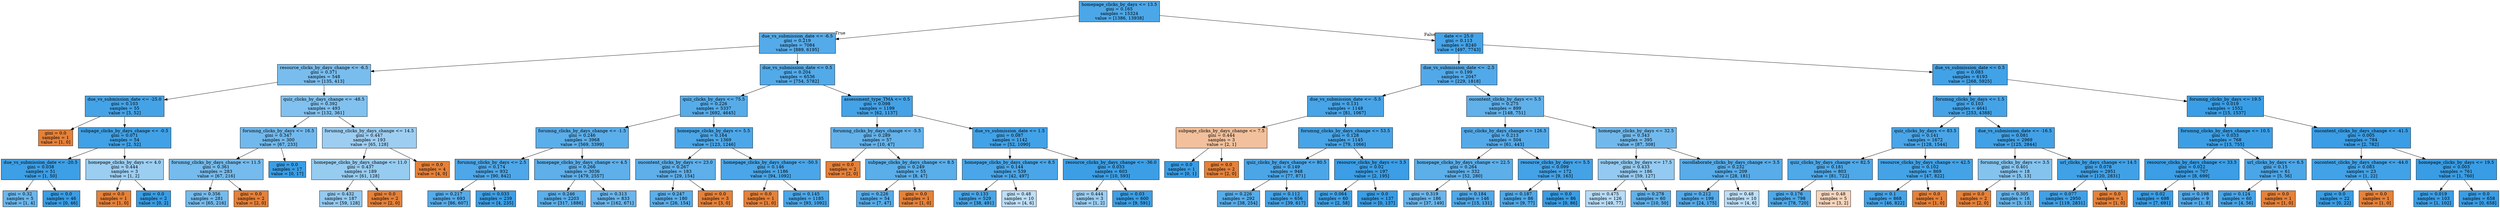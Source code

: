 digraph Tree {
node [shape=box, style="filled", color="black"] ;
0 [label="homepage_clicks_by_days <= 13.5\ngini = 0.165\nsamples = 15324\nvalue = [1386, 13938]", fillcolor="#399de5e6"] ;
1 [label="due_vs_submission_date <= -6.5\ngini = 0.219\nsamples = 7084\nvalue = [889, 6195]", fillcolor="#399de5da"] ;
0 -> 1 [labeldistance=2.5, labelangle=45, headlabel="True"] ;
2 [label="resource_clicks_by_days_change <= -6.5\ngini = 0.371\nsamples = 548\nvalue = [135, 413]", fillcolor="#399de5ac"] ;
1 -> 2 ;
3 [label="due_vs_submission_date <= -25.0\ngini = 0.103\nsamples = 55\nvalue = [3, 52]", fillcolor="#399de5f0"] ;
2 -> 3 ;
4 [label="gini = 0.0\nsamples = 1\nvalue = [1, 0]", fillcolor="#e58139ff"] ;
3 -> 4 ;
5 [label="subpage_clicks_by_days_change <= -0.5\ngini = 0.071\nsamples = 54\nvalue = [2, 52]", fillcolor="#399de5f5"] ;
3 -> 5 ;
6 [label="due_vs_submission_date <= -20.5\ngini = 0.038\nsamples = 51\nvalue = [1, 50]", fillcolor="#399de5fa"] ;
5 -> 6 ;
7 [label="gini = 0.32\nsamples = 5\nvalue = [1, 4]", fillcolor="#399de5bf"] ;
6 -> 7 ;
8 [label="gini = 0.0\nsamples = 46\nvalue = [0, 46]", fillcolor="#399de5ff"] ;
6 -> 8 ;
9 [label="homepage_clicks_by_days <= 4.0\ngini = 0.444\nsamples = 3\nvalue = [1, 2]", fillcolor="#399de57f"] ;
5 -> 9 ;
10 [label="gini = 0.0\nsamples = 1\nvalue = [1, 0]", fillcolor="#e58139ff"] ;
9 -> 10 ;
11 [label="gini = 0.0\nsamples = 2\nvalue = [0, 2]", fillcolor="#399de5ff"] ;
9 -> 11 ;
12 [label="quiz_clicks_by_days_change <= -48.5\ngini = 0.392\nsamples = 493\nvalue = [132, 361]", fillcolor="#399de5a2"] ;
2 -> 12 ;
13 [label="forumng_clicks_by_days <= 16.5\ngini = 0.347\nsamples = 300\nvalue = [67, 233]", fillcolor="#399de5b6"] ;
12 -> 13 ;
14 [label="forumng_clicks_by_days_change <= 11.5\ngini = 0.361\nsamples = 283\nvalue = [67, 216]", fillcolor="#399de5b0"] ;
13 -> 14 ;
15 [label="gini = 0.356\nsamples = 281\nvalue = [65, 216]", fillcolor="#399de5b2"] ;
14 -> 15 ;
16 [label="gini = 0.0\nsamples = 2\nvalue = [2, 0]", fillcolor="#e58139ff"] ;
14 -> 16 ;
17 [label="gini = 0.0\nsamples = 17\nvalue = [0, 17]", fillcolor="#399de5ff"] ;
13 -> 17 ;
18 [label="forumng_clicks_by_days_change <= 14.5\ngini = 0.447\nsamples = 193\nvalue = [65, 128]", fillcolor="#399de57e"] ;
12 -> 18 ;
19 [label="homepage_clicks_by_days_change <= 11.0\ngini = 0.437\nsamples = 189\nvalue = [61, 128]", fillcolor="#399de585"] ;
18 -> 19 ;
20 [label="gini = 0.432\nsamples = 187\nvalue = [59, 128]", fillcolor="#399de589"] ;
19 -> 20 ;
21 [label="gini = 0.0\nsamples = 2\nvalue = [2, 0]", fillcolor="#e58139ff"] ;
19 -> 21 ;
22 [label="gini = 0.0\nsamples = 4\nvalue = [4, 0]", fillcolor="#e58139ff"] ;
18 -> 22 ;
23 [label="due_vs_submission_date <= 0.5\ngini = 0.204\nsamples = 6536\nvalue = [754, 5782]", fillcolor="#399de5de"] ;
1 -> 23 ;
24 [label="quiz_clicks_by_days <= 75.5\ngini = 0.226\nsamples = 5337\nvalue = [692, 4645]", fillcolor="#399de5d9"] ;
23 -> 24 ;
25 [label="forumng_clicks_by_days_change <= -1.5\ngini = 0.246\nsamples = 3968\nvalue = [569, 3399]", fillcolor="#399de5d4"] ;
24 -> 25 ;
26 [label="forumng_clicks_by_days <= 2.5\ngini = 0.174\nsamples = 932\nvalue = [90, 842]", fillcolor="#399de5e4"] ;
25 -> 26 ;
27 [label="gini = 0.217\nsamples = 693\nvalue = [86, 607]", fillcolor="#399de5db"] ;
26 -> 27 ;
28 [label="gini = 0.033\nsamples = 239\nvalue = [4, 235]", fillcolor="#399de5fb"] ;
26 -> 28 ;
29 [label="homepage_clicks_by_days_change <= 4.5\ngini = 0.266\nsamples = 3036\nvalue = [479, 2557]", fillcolor="#399de5cf"] ;
25 -> 29 ;
30 [label="gini = 0.246\nsamples = 2203\nvalue = [317, 1886]", fillcolor="#399de5d4"] ;
29 -> 30 ;
31 [label="gini = 0.313\nsamples = 833\nvalue = [162, 671]", fillcolor="#399de5c1"] ;
29 -> 31 ;
32 [label="homepage_clicks_by_days <= 5.5\ngini = 0.164\nsamples = 1369\nvalue = [123, 1246]", fillcolor="#399de5e6"] ;
24 -> 32 ;
33 [label="oucontent_clicks_by_days <= 23.0\ngini = 0.267\nsamples = 183\nvalue = [29, 154]", fillcolor="#399de5cf"] ;
32 -> 33 ;
34 [label="gini = 0.247\nsamples = 180\nvalue = [26, 154]", fillcolor="#399de5d4"] ;
33 -> 34 ;
35 [label="gini = 0.0\nsamples = 3\nvalue = [3, 0]", fillcolor="#e58139ff"] ;
33 -> 35 ;
36 [label="homepage_clicks_by_days_change <= -50.5\ngini = 0.146\nsamples = 1186\nvalue = [94, 1092]", fillcolor="#399de5e9"] ;
32 -> 36 ;
37 [label="gini = 0.0\nsamples = 1\nvalue = [1, 0]", fillcolor="#e58139ff"] ;
36 -> 37 ;
38 [label="gini = 0.145\nsamples = 1185\nvalue = [93, 1092]", fillcolor="#399de5e9"] ;
36 -> 38 ;
39 [label="assessment_type_TMA <= 0.5\ngini = 0.098\nsamples = 1199\nvalue = [62, 1137]", fillcolor="#399de5f1"] ;
23 -> 39 ;
40 [label="forumng_clicks_by_days_change <= -5.5\ngini = 0.289\nsamples = 57\nvalue = [10, 47]", fillcolor="#399de5c9"] ;
39 -> 40 ;
41 [label="gini = 0.0\nsamples = 2\nvalue = [2, 0]", fillcolor="#e58139ff"] ;
40 -> 41 ;
42 [label="subpage_clicks_by_days_change <= 8.5\ngini = 0.249\nsamples = 55\nvalue = [8, 47]", fillcolor="#399de5d4"] ;
40 -> 42 ;
43 [label="gini = 0.226\nsamples = 54\nvalue = [7, 47]", fillcolor="#399de5d9"] ;
42 -> 43 ;
44 [label="gini = 0.0\nsamples = 1\nvalue = [1, 0]", fillcolor="#e58139ff"] ;
42 -> 44 ;
45 [label="due_vs_submission_date <= 1.5\ngini = 0.087\nsamples = 1142\nvalue = [52, 1090]", fillcolor="#399de5f3"] ;
39 -> 45 ;
46 [label="homepage_clicks_by_days_change <= 8.5\ngini = 0.144\nsamples = 539\nvalue = [42, 497]", fillcolor="#399de5e9"] ;
45 -> 46 ;
47 [label="gini = 0.133\nsamples = 529\nvalue = [38, 491]", fillcolor="#399de5eb"] ;
46 -> 47 ;
48 [label="gini = 0.48\nsamples = 10\nvalue = [4, 6]", fillcolor="#399de555"] ;
46 -> 48 ;
49 [label="resource_clicks_by_days_change <= -36.0\ngini = 0.033\nsamples = 603\nvalue = [10, 593]", fillcolor="#399de5fb"] ;
45 -> 49 ;
50 [label="gini = 0.444\nsamples = 3\nvalue = [1, 2]", fillcolor="#399de57f"] ;
49 -> 50 ;
51 [label="gini = 0.03\nsamples = 600\nvalue = [9, 591]", fillcolor="#399de5fb"] ;
49 -> 51 ;
52 [label="date <= 25.0\ngini = 0.113\nsamples = 8240\nvalue = [497, 7743]", fillcolor="#399de5ef"] ;
0 -> 52 [labeldistance=2.5, labelangle=-45, headlabel="False"] ;
53 [label="due_vs_submission_date <= -2.5\ngini = 0.199\nsamples = 2047\nvalue = [229, 1818]", fillcolor="#399de5df"] ;
52 -> 53 ;
54 [label="due_vs_submission_date <= -5.5\ngini = 0.131\nsamples = 1148\nvalue = [81, 1067]", fillcolor="#399de5ec"] ;
53 -> 54 ;
55 [label="subpage_clicks_by_days_change <= 7.5\ngini = 0.444\nsamples = 3\nvalue = [2, 1]", fillcolor="#e581397f"] ;
54 -> 55 ;
56 [label="gini = 0.0\nsamples = 1\nvalue = [0, 1]", fillcolor="#399de5ff"] ;
55 -> 56 ;
57 [label="gini = 0.0\nsamples = 2\nvalue = [2, 0]", fillcolor="#e58139ff"] ;
55 -> 57 ;
58 [label="forumng_clicks_by_days_change <= 53.5\ngini = 0.128\nsamples = 1145\nvalue = [79, 1066]", fillcolor="#399de5ec"] ;
54 -> 58 ;
59 [label="quiz_clicks_by_days_change <= 80.5\ngini = 0.149\nsamples = 948\nvalue = [77, 871]", fillcolor="#399de5e8"] ;
58 -> 59 ;
60 [label="gini = 0.226\nsamples = 292\nvalue = [38, 254]", fillcolor="#399de5d9"] ;
59 -> 60 ;
61 [label="gini = 0.112\nsamples = 656\nvalue = [39, 617]", fillcolor="#399de5ef"] ;
59 -> 61 ;
62 [label="resource_clicks_by_days <= 3.5\ngini = 0.02\nsamples = 197\nvalue = [2, 195]", fillcolor="#399de5fc"] ;
58 -> 62 ;
63 [label="gini = 0.064\nsamples = 60\nvalue = [2, 58]", fillcolor="#399de5f6"] ;
62 -> 63 ;
64 [label="gini = 0.0\nsamples = 137\nvalue = [0, 137]", fillcolor="#399de5ff"] ;
62 -> 64 ;
65 [label="oucontent_clicks_by_days <= 5.5\ngini = 0.275\nsamples = 899\nvalue = [148, 751]", fillcolor="#399de5cd"] ;
53 -> 65 ;
66 [label="quiz_clicks_by_days_change <= 126.5\ngini = 0.213\nsamples = 504\nvalue = [61, 443]", fillcolor="#399de5dc"] ;
65 -> 66 ;
67 [label="homepage_clicks_by_days_change <= 22.5\ngini = 0.264\nsamples = 332\nvalue = [52, 280]", fillcolor="#399de5d0"] ;
66 -> 67 ;
68 [label="gini = 0.319\nsamples = 186\nvalue = [37, 149]", fillcolor="#399de5c0"] ;
67 -> 68 ;
69 [label="gini = 0.184\nsamples = 146\nvalue = [15, 131]", fillcolor="#399de5e2"] ;
67 -> 69 ;
70 [label="resource_clicks_by_days <= 5.5\ngini = 0.099\nsamples = 172\nvalue = [9, 163]", fillcolor="#399de5f1"] ;
66 -> 70 ;
71 [label="gini = 0.187\nsamples = 86\nvalue = [9, 77]", fillcolor="#399de5e1"] ;
70 -> 71 ;
72 [label="gini = 0.0\nsamples = 86\nvalue = [0, 86]", fillcolor="#399de5ff"] ;
70 -> 72 ;
73 [label="homepage_clicks_by_days <= 32.5\ngini = 0.343\nsamples = 395\nvalue = [87, 308]", fillcolor="#399de5b7"] ;
65 -> 73 ;
74 [label="subpage_clicks_by_days <= 17.5\ngini = 0.433\nsamples = 186\nvalue = [59, 127]", fillcolor="#399de589"] ;
73 -> 74 ;
75 [label="gini = 0.475\nsamples = 126\nvalue = [49, 77]", fillcolor="#399de55d"] ;
74 -> 75 ;
76 [label="gini = 0.278\nsamples = 60\nvalue = [10, 50]", fillcolor="#399de5cc"] ;
74 -> 76 ;
77 [label="oucollaborate_clicks_by_days_change <= 3.5\ngini = 0.232\nsamples = 209\nvalue = [28, 181]", fillcolor="#399de5d8"] ;
73 -> 77 ;
78 [label="gini = 0.212\nsamples = 199\nvalue = [24, 175]", fillcolor="#399de5dc"] ;
77 -> 78 ;
79 [label="gini = 0.48\nsamples = 10\nvalue = [4, 6]", fillcolor="#399de555"] ;
77 -> 79 ;
80 [label="due_vs_submission_date <= 0.5\ngini = 0.083\nsamples = 6193\nvalue = [268, 5925]", fillcolor="#399de5f3"] ;
52 -> 80 ;
81 [label="forumng_clicks_by_days <= 1.5\ngini = 0.103\nsamples = 4641\nvalue = [253, 4388]", fillcolor="#399de5f0"] ;
80 -> 81 ;
82 [label="quiz_clicks_by_days <= 83.5\ngini = 0.141\nsamples = 1672\nvalue = [128, 1544]", fillcolor="#399de5ea"] ;
81 -> 82 ;
83 [label="quiz_clicks_by_days_change <= 82.5\ngini = 0.181\nsamples = 803\nvalue = [81, 722]", fillcolor="#399de5e2"] ;
82 -> 83 ;
84 [label="gini = 0.176\nsamples = 798\nvalue = [78, 720]", fillcolor="#399de5e3"] ;
83 -> 84 ;
85 [label="gini = 0.48\nsamples = 5\nvalue = [3, 2]", fillcolor="#e5813955"] ;
83 -> 85 ;
86 [label="resource_clicks_by_days_change <= 42.5\ngini = 0.102\nsamples = 869\nvalue = [47, 822]", fillcolor="#399de5f0"] ;
82 -> 86 ;
87 [label="gini = 0.1\nsamples = 868\nvalue = [46, 822]", fillcolor="#399de5f1"] ;
86 -> 87 ;
88 [label="gini = 0.0\nsamples = 1\nvalue = [1, 0]", fillcolor="#e58139ff"] ;
86 -> 88 ;
89 [label="due_vs_submission_date <= -16.5\ngini = 0.081\nsamples = 2969\nvalue = [125, 2844]", fillcolor="#399de5f4"] ;
81 -> 89 ;
90 [label="forumng_clicks_by_days <= 3.5\ngini = 0.401\nsamples = 18\nvalue = [5, 13]", fillcolor="#399de59d"] ;
89 -> 90 ;
91 [label="gini = 0.0\nsamples = 2\nvalue = [2, 0]", fillcolor="#e58139ff"] ;
90 -> 91 ;
92 [label="gini = 0.305\nsamples = 16\nvalue = [3, 13]", fillcolor="#399de5c4"] ;
90 -> 92 ;
93 [label="url_clicks_by_days_change <= 14.5\ngini = 0.078\nsamples = 2951\nvalue = [120, 2831]", fillcolor="#399de5f4"] ;
89 -> 93 ;
94 [label="gini = 0.077\nsamples = 2950\nvalue = [119, 2831]", fillcolor="#399de5f4"] ;
93 -> 94 ;
95 [label="gini = 0.0\nsamples = 1\nvalue = [1, 0]", fillcolor="#e58139ff"] ;
93 -> 95 ;
96 [label="forumng_clicks_by_days <= 19.5\ngini = 0.019\nsamples = 1552\nvalue = [15, 1537]", fillcolor="#399de5fd"] ;
80 -> 96 ;
97 [label="forumng_clicks_by_days_change <= 10.5\ngini = 0.033\nsamples = 768\nvalue = [13, 755]", fillcolor="#399de5fb"] ;
96 -> 97 ;
98 [label="resource_clicks_by_days_change <= 33.5\ngini = 0.022\nsamples = 707\nvalue = [8, 699]", fillcolor="#399de5fc"] ;
97 -> 98 ;
99 [label="gini = 0.02\nsamples = 698\nvalue = [7, 691]", fillcolor="#399de5fc"] ;
98 -> 99 ;
100 [label="gini = 0.198\nsamples = 9\nvalue = [1, 8]", fillcolor="#399de5df"] ;
98 -> 100 ;
101 [label="url_clicks_by_days <= 6.5\ngini = 0.15\nsamples = 61\nvalue = [5, 56]", fillcolor="#399de5e8"] ;
97 -> 101 ;
102 [label="gini = 0.124\nsamples = 60\nvalue = [4, 56]", fillcolor="#399de5ed"] ;
101 -> 102 ;
103 [label="gini = 0.0\nsamples = 1\nvalue = [1, 0]", fillcolor="#e58139ff"] ;
101 -> 103 ;
104 [label="oucontent_clicks_by_days_change <= -41.5\ngini = 0.005\nsamples = 784\nvalue = [2, 782]", fillcolor="#399de5fe"] ;
96 -> 104 ;
105 [label="oucontent_clicks_by_days_change <= -44.0\ngini = 0.083\nsamples = 23\nvalue = [1, 22]", fillcolor="#399de5f3"] ;
104 -> 105 ;
106 [label="gini = 0.0\nsamples = 22\nvalue = [0, 22]", fillcolor="#399de5ff"] ;
105 -> 106 ;
107 [label="gini = 0.0\nsamples = 1\nvalue = [1, 0]", fillcolor="#e58139ff"] ;
105 -> 107 ;
108 [label="homepage_clicks_by_days <= 19.5\ngini = 0.003\nsamples = 761\nvalue = [1, 760]", fillcolor="#399de5ff"] ;
104 -> 108 ;
109 [label="gini = 0.019\nsamples = 103\nvalue = [1, 102]", fillcolor="#399de5fc"] ;
108 -> 109 ;
110 [label="gini = 0.0\nsamples = 658\nvalue = [0, 658]", fillcolor="#399de5ff"] ;
108 -> 110 ;
}